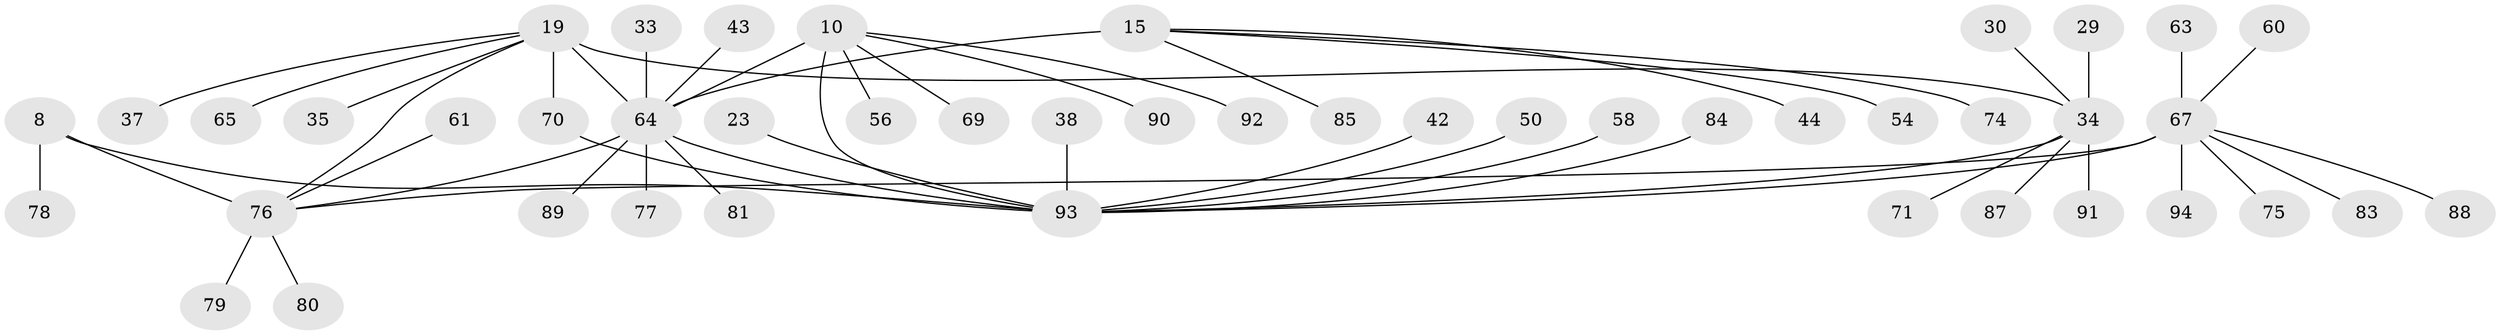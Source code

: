 // original degree distribution, {8: 0.031914893617021274, 9: 0.031914893617021274, 7: 0.02127659574468085, 5: 0.05319148936170213, 12: 0.010638297872340425, 4: 0.031914893617021274, 6: 0.031914893617021274, 10: 0.010638297872340425, 2: 0.13829787234042554, 1: 0.5957446808510638, 3: 0.0425531914893617}
// Generated by graph-tools (version 1.1) at 2025/58/03/04/25 21:58:51]
// undirected, 47 vertices, 52 edges
graph export_dot {
graph [start="1"]
  node [color=gray90,style=filled];
  8 [super="+7"];
  10 [super="+9"];
  15 [super="+14"];
  19 [super="+17"];
  23;
  29;
  30;
  33;
  34 [super="+20+24+25+27"];
  35 [super="+22"];
  37;
  38;
  42;
  43 [super="+26"];
  44;
  50;
  54;
  56;
  58 [super="+48"];
  60;
  61;
  63;
  64 [super="+40+21+16"];
  65;
  67 [super="+31+32+36+52"];
  69;
  70;
  71 [super="+57"];
  74 [super="+39+55"];
  75 [super="+53+62"];
  76 [super="+6+45+46+51+59"];
  77;
  78;
  79;
  80;
  81 [super="+41"];
  83;
  84;
  85;
  87 [super="+82"];
  88 [super="+68+73"];
  89;
  90;
  91 [super="+72+86"];
  92;
  93 [super="+12+4"];
  94;
  8 -- 78;
  8 -- 93;
  8 -- 76 [weight=4];
  10 -- 69;
  10 -- 92;
  10 -- 90;
  10 -- 56;
  10 -- 64;
  10 -- 93 [weight=4];
  15 -- 54;
  15 -- 85;
  15 -- 44;
  15 -- 74;
  15 -- 64 [weight=4];
  19 -- 37;
  19 -- 65;
  19 -- 70;
  19 -- 64 [weight=2];
  19 -- 35;
  19 -- 76;
  19 -- 34 [weight=4];
  23 -- 93;
  29 -- 34;
  30 -- 34;
  33 -- 64;
  34 -- 71;
  34 -- 87;
  34 -- 91;
  34 -- 93 [weight=2];
  38 -- 93;
  42 -- 93;
  43 -- 64;
  50 -- 93;
  58 -- 93;
  60 -- 67;
  61 -- 76;
  63 -- 67;
  64 -- 77;
  64 -- 81;
  64 -- 89;
  64 -- 93 [weight=3];
  64 -- 76;
  67 -- 75;
  67 -- 76;
  67 -- 83;
  67 -- 88;
  67 -- 94;
  67 -- 93 [weight=4];
  70 -- 93;
  76 -- 79;
  76 -- 80;
  84 -- 93;
}
